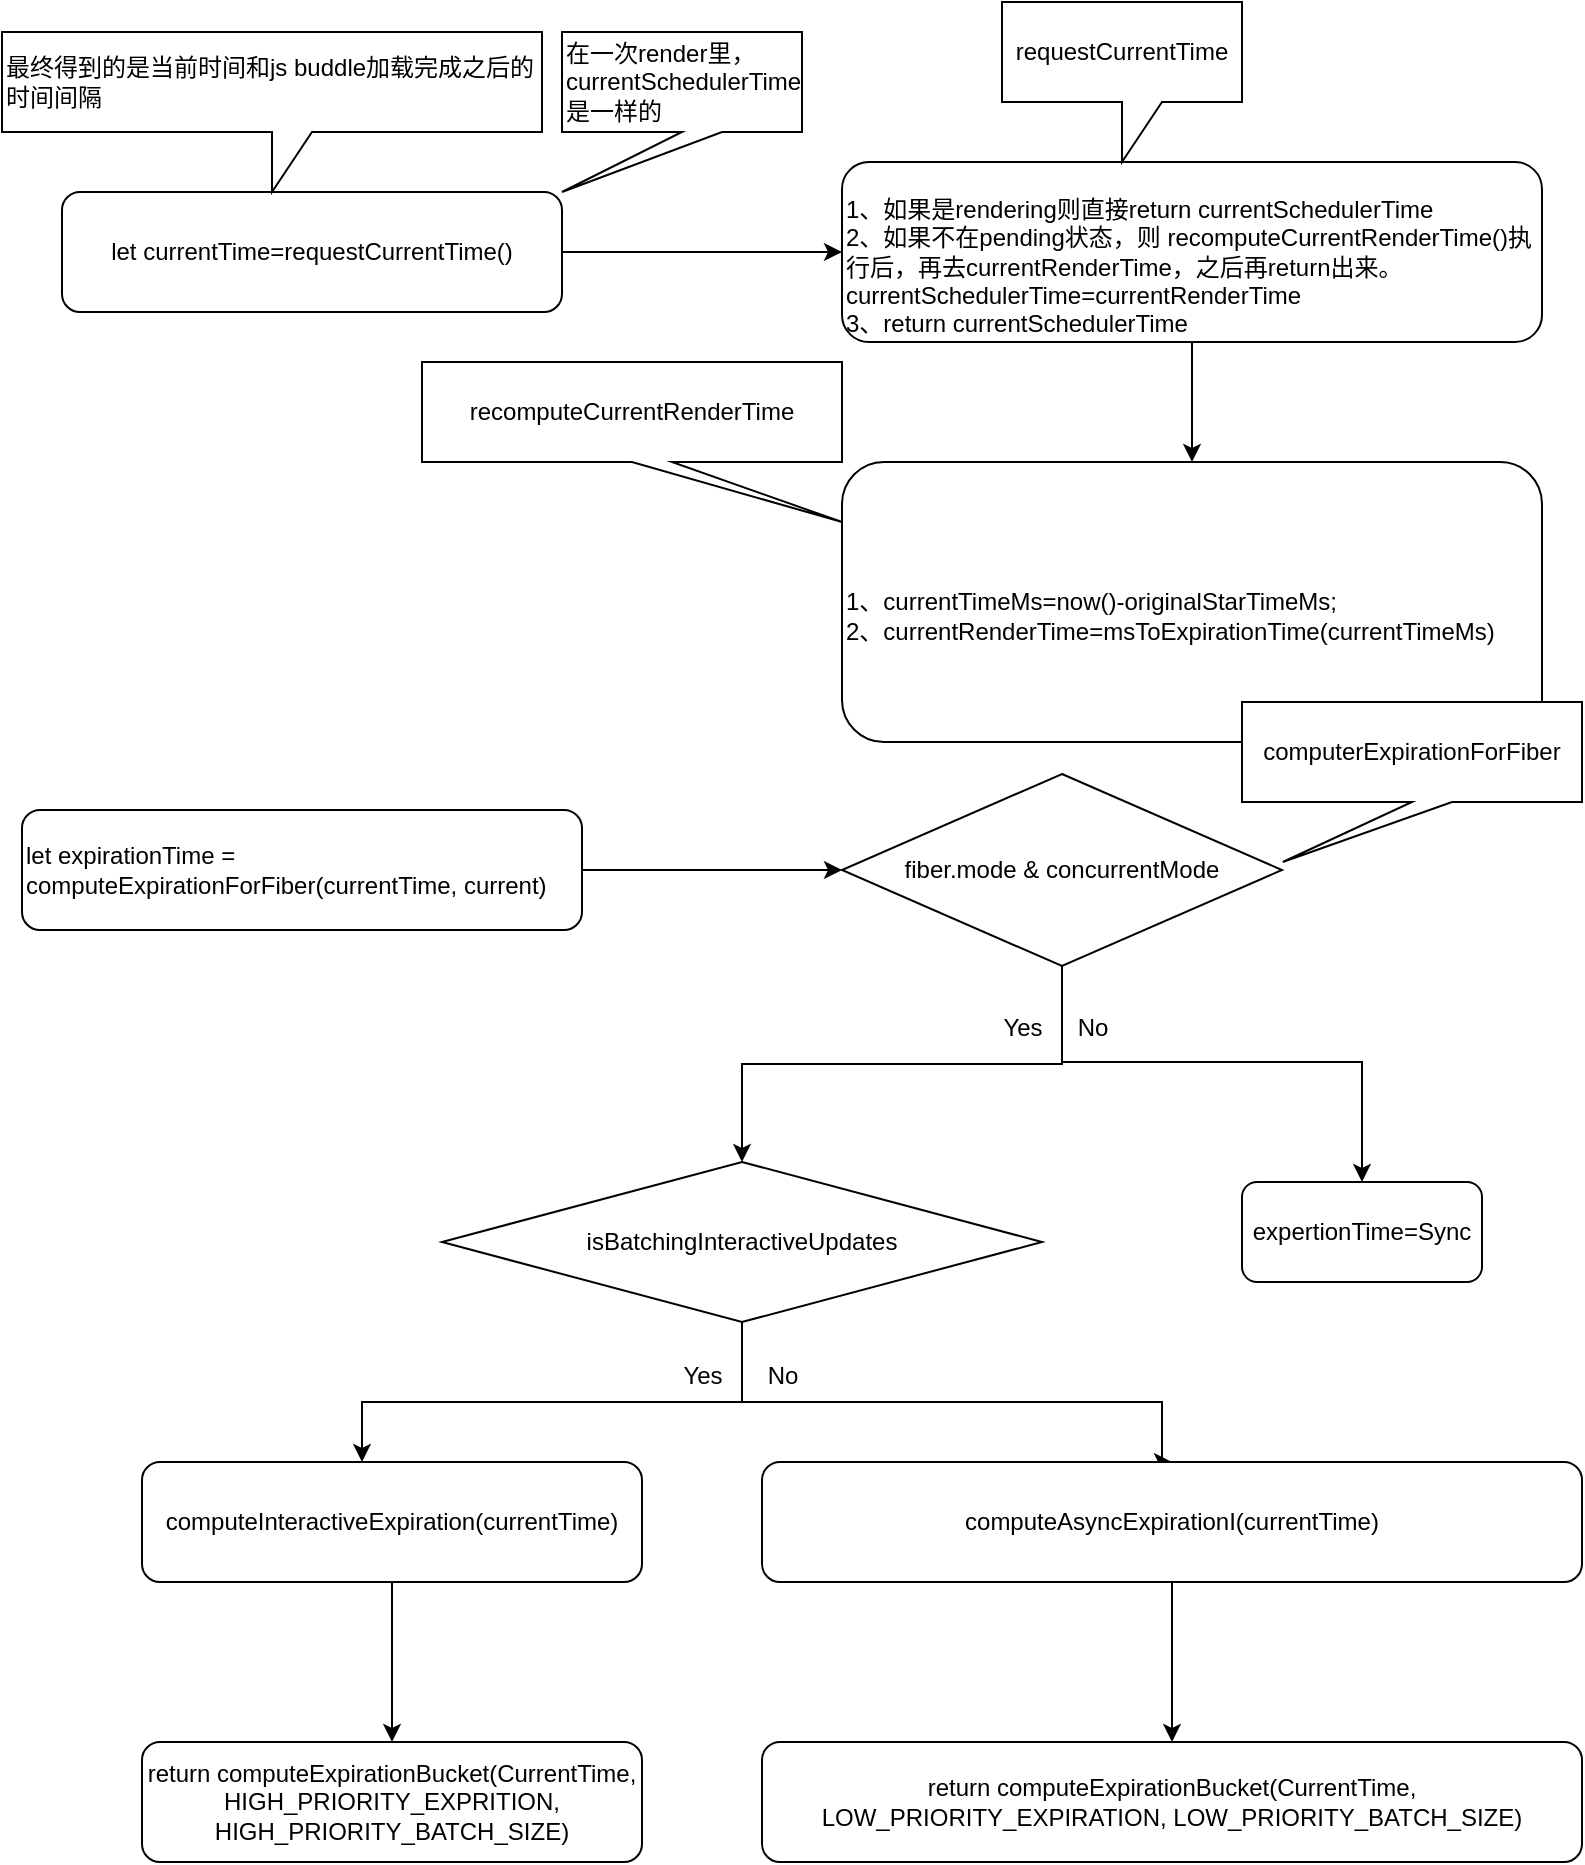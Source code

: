 <mxfile version="12.4.8" type="github">
  <diagram id="UDHN2HxAG6FX_cLJGv5e" name="Page-1">
    <mxGraphModel dx="946" dy="536" grid="1" gridSize="10" guides="1" tooltips="1" connect="1" arrows="1" fold="1" page="1" pageScale="1" pageWidth="827" pageHeight="1169" math="0" shadow="0">
      <root>
        <mxCell id="0"/>
        <mxCell id="1" parent="0"/>
        <mxCell id="rQTwvaYBVOS84T_QI0h9-4" value="" style="edgeStyle=orthogonalEdgeStyle;rounded=0;orthogonalLoop=1;jettySize=auto;html=1;" parent="1" source="rQTwvaYBVOS84T_QI0h9-2" target="rQTwvaYBVOS84T_QI0h9-3" edge="1">
          <mxGeometry relative="1" as="geometry"/>
        </mxCell>
        <mxCell id="rQTwvaYBVOS84T_QI0h9-2" value="let currentTime=requestCurrentTime()" style="rounded=1;whiteSpace=wrap;html=1;" parent="1" vertex="1">
          <mxGeometry x="30" y="245" width="250" height="60" as="geometry"/>
        </mxCell>
        <mxCell id="rQTwvaYBVOS84T_QI0h9-8" value="" style="edgeStyle=orthogonalEdgeStyle;rounded=0;orthogonalLoop=1;jettySize=auto;html=1;" parent="1" source="rQTwvaYBVOS84T_QI0h9-3" target="rQTwvaYBVOS84T_QI0h9-7" edge="1">
          <mxGeometry relative="1" as="geometry"/>
        </mxCell>
        <mxCell id="rQTwvaYBVOS84T_QI0h9-3" value="&lt;br&gt;1、如果是rendering则直接return currentSchedulerTime&lt;br&gt;2、如果不在pending状态，则 recomputeCurrentRenderTime()执行后，再去currentRenderTime，之后再return出来。&lt;br&gt;currentSchedulerTime=currentRenderTime&lt;br&gt;3、return currentSchedulerTime" style="rounded=1;whiteSpace=wrap;html=1;align=left;" parent="1" vertex="1">
          <mxGeometry x="420" y="230" width="350" height="90" as="geometry"/>
        </mxCell>
        <mxCell id="rQTwvaYBVOS84T_QI0h9-7" value="&lt;br&gt;1、currentTimeMs=now()-originalStarTimeMs;&lt;br&gt;2、currentRenderTime=msToExpirationTime(currentTimeMs)" style="rounded=1;whiteSpace=wrap;html=1;align=left;" parent="1" vertex="1">
          <mxGeometry x="420" y="380" width="350" height="140" as="geometry"/>
        </mxCell>
        <mxCell id="rQTwvaYBVOS84T_QI0h9-6" value="&lt;span style=&quot;white-space: normal&quot;&gt;requestCurrentTime&lt;/span&gt;" style="shape=callout;whiteSpace=wrap;html=1;perimeter=calloutPerimeter;" parent="1" vertex="1">
          <mxGeometry x="500" y="150" width="120" height="80" as="geometry"/>
        </mxCell>
        <mxCell id="rQTwvaYBVOS84T_QI0h9-9" value="recomputeCurrentRenderTime" style="shape=callout;whiteSpace=wrap;html=1;perimeter=calloutPerimeter;position2=1;" parent="1" vertex="1">
          <mxGeometry x="210" y="330" width="210" height="80" as="geometry"/>
        </mxCell>
        <mxCell id="rQTwvaYBVOS84T_QI0h9-10" value="最终得到的是当前时间和js buddle加载完成之后的时间间隔" style="shape=callout;whiteSpace=wrap;html=1;perimeter=calloutPerimeter;align=left;" parent="1" vertex="1">
          <mxGeometry y="165" width="270" height="80" as="geometry"/>
        </mxCell>
        <mxCell id="aaGaK576HahdfC4CCMwQ-2" value="&lt;span style=&quot;white-space: normal&quot;&gt;在一次render里，currentSchedulerTime是一样的&lt;/span&gt;" style="shape=callout;whiteSpace=wrap;html=1;perimeter=calloutPerimeter;position2=0;align=left;" parent="1" vertex="1">
          <mxGeometry x="280" y="165" width="120" height="80" as="geometry"/>
        </mxCell>
        <mxCell id="gQZugr7V2sOh11AZBSBJ-3" value="" style="edgeStyle=orthogonalEdgeStyle;rounded=0;orthogonalLoop=1;jettySize=auto;html=1;entryX=0;entryY=0.5;entryDx=0;entryDy=0;" edge="1" parent="1" source="gQZugr7V2sOh11AZBSBJ-1" target="gQZugr7V2sOh11AZBSBJ-4">
          <mxGeometry relative="1" as="geometry">
            <mxPoint x="340" y="610" as="targetPoint"/>
          </mxGeometry>
        </mxCell>
        <mxCell id="gQZugr7V2sOh11AZBSBJ-1" value="let expirationTime = computeExpirationForFiber(currentTime, current)" style="rounded=1;whiteSpace=wrap;html=1;align=left;" vertex="1" parent="1">
          <mxGeometry x="10" y="554" width="280" height="60" as="geometry"/>
        </mxCell>
        <mxCell id="gQZugr7V2sOh11AZBSBJ-6" value="" style="edgeStyle=orthogonalEdgeStyle;rounded=0;orthogonalLoop=1;jettySize=auto;html=1;" edge="1" parent="1" source="gQZugr7V2sOh11AZBSBJ-4">
          <mxGeometry relative="1" as="geometry">
            <mxPoint x="370" y="730" as="targetPoint"/>
            <Array as="points">
              <mxPoint x="530" y="681"/>
              <mxPoint x="370" y="681"/>
            </Array>
          </mxGeometry>
        </mxCell>
        <mxCell id="gQZugr7V2sOh11AZBSBJ-13" value="" style="edgeStyle=orthogonalEdgeStyle;rounded=0;orthogonalLoop=1;jettySize=auto;html=1;entryX=0.5;entryY=0;entryDx=0;entryDy=0;" edge="1" parent="1" source="gQZugr7V2sOh11AZBSBJ-4" target="gQZugr7V2sOh11AZBSBJ-8">
          <mxGeometry relative="1" as="geometry">
            <mxPoint x="720" y="584" as="targetPoint"/>
            <Array as="points">
              <mxPoint x="530" y="680"/>
              <mxPoint x="680" y="680"/>
            </Array>
          </mxGeometry>
        </mxCell>
        <mxCell id="gQZugr7V2sOh11AZBSBJ-4" value="&lt;span style=&quot;text-align: left ; white-space: normal&quot;&gt;fiber.mode &amp;amp; concurrentMode&lt;/span&gt;" style="rhombus;whiteSpace=wrap;html=1;" vertex="1" parent="1">
          <mxGeometry x="420" y="536" width="220" height="96" as="geometry"/>
        </mxCell>
        <mxCell id="gQZugr7V2sOh11AZBSBJ-7" value="computerExpirationForFiber" style="shape=callout;whiteSpace=wrap;html=1;perimeter=calloutPerimeter;position2=0.12;" vertex="1" parent="1">
          <mxGeometry x="620" y="500" width="170" height="80" as="geometry"/>
        </mxCell>
        <mxCell id="gQZugr7V2sOh11AZBSBJ-8" value="expertionTime=Sync" style="rounded=1;whiteSpace=wrap;html=1;" vertex="1" parent="1">
          <mxGeometry x="620" y="740" width="120" height="50" as="geometry"/>
        </mxCell>
        <mxCell id="gQZugr7V2sOh11AZBSBJ-14" value="Yes" style="text;html=1;align=center;verticalAlign=middle;resizable=0;points=[];autosize=1;" vertex="1" parent="1">
          <mxGeometry x="490" y="653" width="40" height="20" as="geometry"/>
        </mxCell>
        <mxCell id="gQZugr7V2sOh11AZBSBJ-15" value="No" style="text;html=1;align=center;verticalAlign=middle;resizable=0;points=[];autosize=1;" vertex="1" parent="1">
          <mxGeometry x="530" y="653" width="30" height="20" as="geometry"/>
        </mxCell>
        <mxCell id="gQZugr7V2sOh11AZBSBJ-18" value="" style="edgeStyle=orthogonalEdgeStyle;rounded=0;orthogonalLoop=1;jettySize=auto;html=1;" edge="1" parent="1" source="gQZugr7V2sOh11AZBSBJ-16" target="gQZugr7V2sOh11AZBSBJ-19">
          <mxGeometry relative="1" as="geometry">
            <mxPoint x="250" y="910" as="targetPoint"/>
            <Array as="points">
              <mxPoint x="370" y="850"/>
              <mxPoint x="180" y="850"/>
            </Array>
          </mxGeometry>
        </mxCell>
        <mxCell id="gQZugr7V2sOh11AZBSBJ-21" value="" style="edgeStyle=orthogonalEdgeStyle;rounded=0;orthogonalLoop=1;jettySize=auto;html=1;entryX=0.5;entryY=0;entryDx=0;entryDy=0;" edge="1" parent="1" source="gQZugr7V2sOh11AZBSBJ-16" target="gQZugr7V2sOh11AZBSBJ-22">
          <mxGeometry relative="1" as="geometry">
            <mxPoint x="610" y="880" as="targetPoint"/>
            <Array as="points">
              <mxPoint x="370" y="850"/>
              <mxPoint x="580" y="850"/>
            </Array>
          </mxGeometry>
        </mxCell>
        <mxCell id="gQZugr7V2sOh11AZBSBJ-16" value="&lt;span style=&quot;text-align: left ; white-space: normal&quot;&gt;isBatchingInteractiveUpdates&lt;/span&gt;" style="rhombus;whiteSpace=wrap;html=1;" vertex="1" parent="1">
          <mxGeometry x="220" y="730" width="300" height="80" as="geometry"/>
        </mxCell>
        <mxCell id="gQZugr7V2sOh11AZBSBJ-28" value="" style="edgeStyle=orthogonalEdgeStyle;rounded=0;orthogonalLoop=1;jettySize=auto;html=1;" edge="1" parent="1" source="gQZugr7V2sOh11AZBSBJ-19" target="gQZugr7V2sOh11AZBSBJ-27">
          <mxGeometry relative="1" as="geometry"/>
        </mxCell>
        <mxCell id="gQZugr7V2sOh11AZBSBJ-19" value="computeInteractiveExpiration(currentTime)" style="rounded=1;whiteSpace=wrap;html=1;" vertex="1" parent="1">
          <mxGeometry x="70" y="880" width="250" height="60" as="geometry"/>
        </mxCell>
        <mxCell id="gQZugr7V2sOh11AZBSBJ-27" value="return computeExpirationBucket(CurrentTime, HIGH_PRIORITY_EXPRITION, HIGH_PRIORITY_BATCH_SIZE)" style="rounded=1;whiteSpace=wrap;html=1;" vertex="1" parent="1">
          <mxGeometry x="70" y="1020" width="250" height="60" as="geometry"/>
        </mxCell>
        <mxCell id="gQZugr7V2sOh11AZBSBJ-26" value="" style="edgeStyle=orthogonalEdgeStyle;rounded=0;orthogonalLoop=1;jettySize=auto;html=1;" edge="1" parent="1" source="gQZugr7V2sOh11AZBSBJ-22" target="gQZugr7V2sOh11AZBSBJ-25">
          <mxGeometry relative="1" as="geometry"/>
        </mxCell>
        <mxCell id="gQZugr7V2sOh11AZBSBJ-22" value="computeAsyncExpirationI(currentTime)" style="rounded=1;whiteSpace=wrap;html=1;" vertex="1" parent="1">
          <mxGeometry x="380" y="880" width="410" height="60" as="geometry"/>
        </mxCell>
        <mxCell id="gQZugr7V2sOh11AZBSBJ-25" value="return computeExpirationBucket(CurrentTime, LOW_PRIORITY_EXPIRATION, LOW_PRIORITY_BATCH_SIZE)" style="rounded=1;whiteSpace=wrap;html=1;" vertex="1" parent="1">
          <mxGeometry x="380" y="1020" width="410" height="60" as="geometry"/>
        </mxCell>
        <mxCell id="gQZugr7V2sOh11AZBSBJ-23" value="Yes" style="text;html=1;align=center;verticalAlign=middle;resizable=0;points=[];autosize=1;" vertex="1" parent="1">
          <mxGeometry x="330" y="827" width="40" height="20" as="geometry"/>
        </mxCell>
        <mxCell id="gQZugr7V2sOh11AZBSBJ-24" value="No" style="text;html=1;align=center;verticalAlign=middle;resizable=0;points=[];autosize=1;" vertex="1" parent="1">
          <mxGeometry x="375" y="827" width="30" height="20" as="geometry"/>
        </mxCell>
      </root>
    </mxGraphModel>
  </diagram>
</mxfile>
